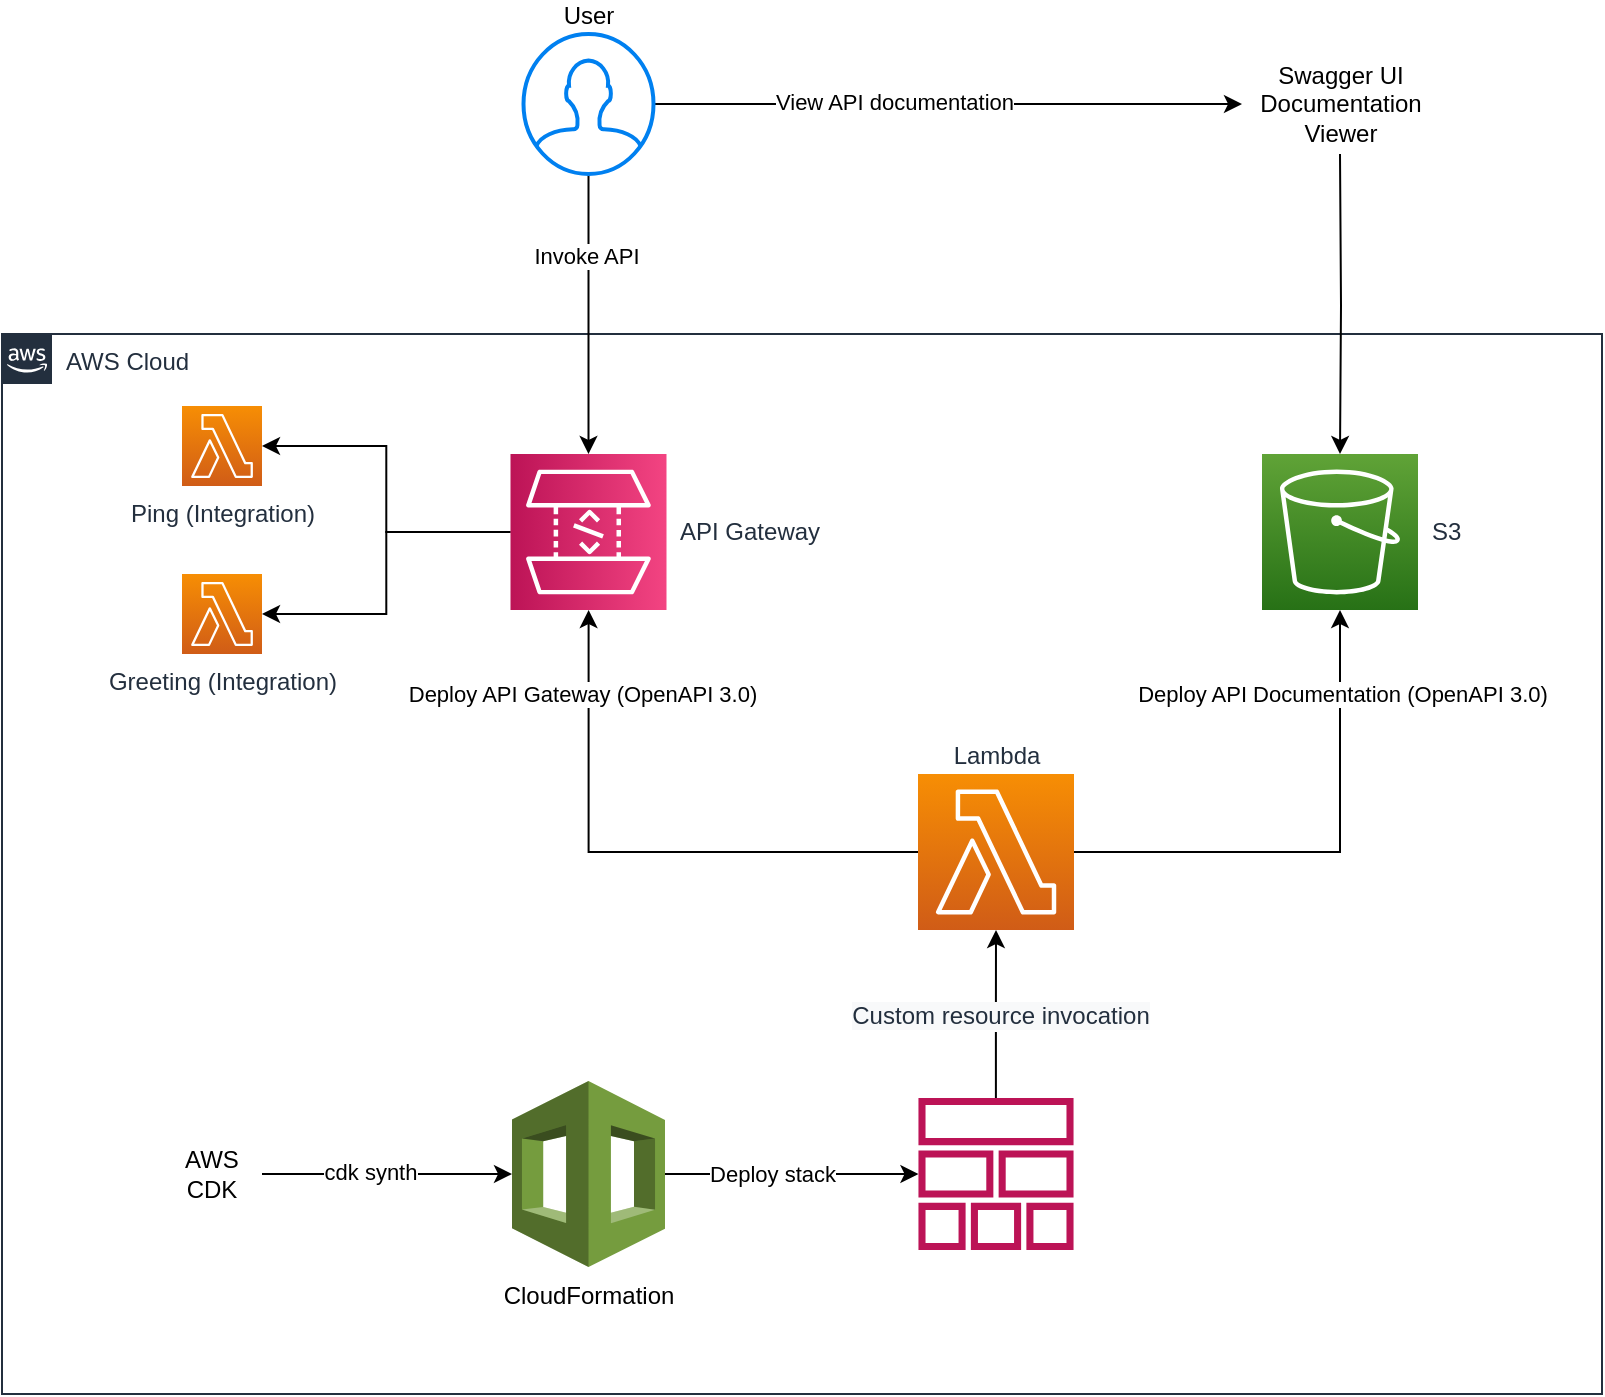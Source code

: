 <mxfile version="14.6.13" type="device"><diagram id="Co_pXYWGFffvlBRQoV7d" name="Page-1"><mxGraphModel dx="946" dy="1784" grid="1" gridSize="10" guides="1" tooltips="1" connect="1" arrows="1" fold="1" page="1" pageScale="1" pageWidth="827" pageHeight="1169" math="0" shadow="0"><root><mxCell id="0"/><mxCell id="1" parent="0"/><mxCell id="6zrXUbi3IORqekBzIGn4-1" value="AWS Cloud" style="points=[[0,0],[0.25,0],[0.5,0],[0.75,0],[1,0],[1,0.25],[1,0.5],[1,0.75],[1,1],[0.75,1],[0.5,1],[0.25,1],[0,1],[0,0.75],[0,0.5],[0,0.25]];outlineConnect=0;gradientColor=none;html=1;whiteSpace=wrap;fontSize=12;fontStyle=0;shape=mxgraph.aws4.group;grIcon=mxgraph.aws4.group_aws_cloud_alt;strokeColor=#232F3E;fillColor=none;verticalAlign=top;align=left;spacingLeft=30;fontColor=#232F3E;dashed=0;" parent="1" vertex="1"><mxGeometry x="30" y="160" width="800" height="530" as="geometry"/></mxCell><mxCell id="6zrXUbi3IORqekBzIGn4-10" style="edgeStyle=orthogonalEdgeStyle;rounded=0;orthogonalLoop=1;jettySize=auto;html=1;" parent="1" source="J1idSlXkX1z5kgsU-x7L-2" target="6zrXUbi3IORqekBzIGn4-3" edge="1"><mxGeometry relative="1" as="geometry"><mxPoint x="160" y="580" as="sourcePoint"/></mxGeometry></mxCell><mxCell id="6zrXUbi3IORqekBzIGn4-19" value="cdk synth" style="edgeLabel;html=1;align=center;verticalAlign=middle;resizable=0;points=[];" parent="6zrXUbi3IORqekBzIGn4-10" vertex="1" connectable="0"><mxGeometry x="-0.136" y="1" relative="1" as="geometry"><mxPoint as="offset"/></mxGeometry></mxCell><mxCell id="6zrXUbi3IORqekBzIGn4-11" style="edgeStyle=orthogonalEdgeStyle;rounded=0;orthogonalLoop=1;jettySize=auto;html=1;" parent="1" source="6zrXUbi3IORqekBzIGn4-3" target="6zrXUbi3IORqekBzIGn4-4" edge="1"><mxGeometry relative="1" as="geometry"/></mxCell><mxCell id="6zrXUbi3IORqekBzIGn4-20" value="Deploy stack" style="edgeLabel;html=1;align=center;verticalAlign=middle;resizable=0;points=[];" parent="6zrXUbi3IORqekBzIGn4-11" vertex="1" connectable="0"><mxGeometry x="-0.377" relative="1" as="geometry"><mxPoint x="14" as="offset"/></mxGeometry></mxCell><mxCell id="6zrXUbi3IORqekBzIGn4-3" value="CloudFormation" style="outlineConnect=0;dashed=0;verticalLabelPosition=bottom;verticalAlign=top;align=center;html=1;shape=mxgraph.aws3.cloudformation;fillColor=#759C3E;gradientColor=none;" parent="1" vertex="1"><mxGeometry x="285" y="533.5" width="76.5" height="93" as="geometry"/></mxCell><mxCell id="6zrXUbi3IORqekBzIGn4-12" style="edgeStyle=orthogonalEdgeStyle;rounded=0;orthogonalLoop=1;jettySize=auto;html=1;" parent="1" source="6zrXUbi3IORqekBzIGn4-4" target="6zrXUbi3IORqekBzIGn4-5" edge="1"><mxGeometry relative="1" as="geometry"/></mxCell><mxCell id="6zrXUbi3IORqekBzIGn4-21" value="&lt;span style=&quot;color: rgb(35 , 47 , 62) ; font-size: 12px ; background-color: rgb(248 , 249 , 250)&quot;&gt;Custom resource invocation&lt;/span&gt;" style="edgeLabel;html=1;align=center;verticalAlign=middle;resizable=0;points=[];" parent="6zrXUbi3IORqekBzIGn4-12" vertex="1" connectable="0"><mxGeometry x="-0.024" y="-2" relative="1" as="geometry"><mxPoint as="offset"/></mxGeometry></mxCell><mxCell id="6zrXUbi3IORqekBzIGn4-4" value="" style="outlineConnect=0;fontColor=#232F3E;gradientColor=none;fillColor=#BC1356;strokeColor=none;dashed=0;verticalLabelPosition=bottom;verticalAlign=top;align=center;html=1;fontSize=12;fontStyle=0;aspect=fixed;pointerEvents=1;shape=mxgraph.aws4.stack;" parent="1" vertex="1"><mxGeometry x="488" y="542" width="78" height="76" as="geometry"/></mxCell><mxCell id="6zrXUbi3IORqekBzIGn4-13" style="edgeStyle=orthogonalEdgeStyle;rounded=0;orthogonalLoop=1;jettySize=auto;html=1;" parent="1" source="6zrXUbi3IORqekBzIGn4-5" target="6zrXUbi3IORqekBzIGn4-6" edge="1"><mxGeometry relative="1" as="geometry"/></mxCell><mxCell id="6zrXUbi3IORqekBzIGn4-22" value="Deploy API Gateway (OpenAPI 3.0)" style="edgeLabel;html=1;align=center;verticalAlign=middle;resizable=0;points=[];" parent="6zrXUbi3IORqekBzIGn4-13" vertex="1" connectable="0"><mxGeometry x="-0.153" y="-3" relative="1" as="geometry"><mxPoint x="-47" y="-76" as="offset"/></mxGeometry></mxCell><mxCell id="6zrXUbi3IORqekBzIGn4-14" style="edgeStyle=orthogonalEdgeStyle;rounded=0;orthogonalLoop=1;jettySize=auto;html=1;" parent="1" source="6zrXUbi3IORqekBzIGn4-5" target="6zrXUbi3IORqekBzIGn4-7" edge="1"><mxGeometry relative="1" as="geometry"/></mxCell><mxCell id="6zrXUbi3IORqekBzIGn4-23" value="Deploy API Documentation (OpenAPI 3.0)" style="edgeLabel;html=1;align=center;verticalAlign=middle;resizable=0;points=[];" parent="6zrXUbi3IORqekBzIGn4-14" vertex="1" connectable="0"><mxGeometry x="0.669" y="-1" relative="1" as="geometry"><mxPoint as="offset"/></mxGeometry></mxCell><mxCell id="6zrXUbi3IORqekBzIGn4-5" value="Lambda" style="points=[[0,0,0],[0.25,0,0],[0.5,0,0],[0.75,0,0],[1,0,0],[0,1,0],[0.25,1,0],[0.5,1,0],[0.75,1,0],[1,1,0],[0,0.25,0],[0,0.5,0],[0,0.75,0],[1,0.25,0],[1,0.5,0],[1,0.75,0]];outlineConnect=0;fontColor=#232F3E;gradientColor=#F78E04;gradientDirection=north;fillColor=#D05C17;strokeColor=#ffffff;dashed=0;verticalLabelPosition=top;verticalAlign=bottom;align=center;html=1;fontSize=12;fontStyle=0;aspect=fixed;shape=mxgraph.aws4.resourceIcon;resIcon=mxgraph.aws4.lambda;labelPosition=center;" parent="1" vertex="1"><mxGeometry x="488" y="380" width="78" height="78" as="geometry"/></mxCell><mxCell id="6zrXUbi3IORqekBzIGn4-28" style="edgeStyle=orthogonalEdgeStyle;rounded=0;orthogonalLoop=1;jettySize=auto;html=1;entryX=1;entryY=0.5;entryDx=0;entryDy=0;entryPerimeter=0;" parent="1" source="6zrXUbi3IORqekBzIGn4-6" target="6zrXUbi3IORqekBzIGn4-26" edge="1"><mxGeometry relative="1" as="geometry"/></mxCell><mxCell id="6zrXUbi3IORqekBzIGn4-29" style="edgeStyle=orthogonalEdgeStyle;rounded=0;orthogonalLoop=1;jettySize=auto;html=1;" parent="1" source="6zrXUbi3IORqekBzIGn4-6" target="6zrXUbi3IORqekBzIGn4-27" edge="1"><mxGeometry relative="1" as="geometry"/></mxCell><mxCell id="6zrXUbi3IORqekBzIGn4-6" value="API Gateway" style="points=[[0,0,0],[0.25,0,0],[0.5,0,0],[0.75,0,0],[1,0,0],[0,1,0],[0.25,1,0],[0.5,1,0],[0.75,1,0],[1,1,0],[0,0.25,0],[0,0.5,0],[0,0.75,0],[1,0.25,0],[1,0.5,0],[1,0.75,0]];outlineConnect=0;fontColor=#232F3E;gradientColor=#F34482;gradientDirection=north;fillColor=#BC1356;strokeColor=#ffffff;dashed=0;verticalLabelPosition=middle;verticalAlign=middle;align=left;html=1;fontSize=12;fontStyle=0;aspect=fixed;shape=mxgraph.aws4.resourceIcon;resIcon=mxgraph.aws4.api_gateway;labelPosition=right;direction=south;spacingRight=0;spacingLeft=5;" parent="1" vertex="1"><mxGeometry x="284.25" y="220" width="78" height="78" as="geometry"/></mxCell><mxCell id="6zrXUbi3IORqekBzIGn4-7" value="S3" style="points=[[0,0,0],[0.25,0,0],[0.5,0,0],[0.75,0,0],[1,0,0],[0,1,0],[0.25,1,0],[0.5,1,0],[0.75,1,0],[1,1,0],[0,0.25,0],[0,0.5,0],[0,0.75,0],[1,0.25,0],[1,0.5,0],[1,0.75,0]];outlineConnect=0;fontColor=#232F3E;gradientColor=#60A337;gradientDirection=north;fillColor=#277116;strokeColor=#ffffff;dashed=0;verticalLabelPosition=middle;verticalAlign=middle;align=left;html=1;fontSize=12;fontStyle=0;aspect=fixed;shape=mxgraph.aws4.resourceIcon;resIcon=mxgraph.aws4.s3;labelPosition=right;spacingLeft=5;" parent="1" vertex="1"><mxGeometry x="660" y="220" width="78" height="78" as="geometry"/></mxCell><mxCell id="6zrXUbi3IORqekBzIGn4-18" style="edgeStyle=orthogonalEdgeStyle;rounded=0;orthogonalLoop=1;jettySize=auto;html=1;" parent="1" target="6zrXUbi3IORqekBzIGn4-7" edge="1"><mxGeometry relative="1" as="geometry"><mxPoint x="699" y="70" as="sourcePoint"/></mxGeometry></mxCell><mxCell id="6zrXUbi3IORqekBzIGn4-15" style="edgeStyle=orthogonalEdgeStyle;rounded=0;orthogonalLoop=1;jettySize=auto;html=1;" parent="1" source="6zrXUbi3IORqekBzIGn4-9" target="6zrXUbi3IORqekBzIGn4-6" edge="1"><mxGeometry relative="1" as="geometry"/></mxCell><mxCell id="6zrXUbi3IORqekBzIGn4-24" value="Invoke API" style="edgeLabel;html=1;align=center;verticalAlign=middle;resizable=0;points=[];" parent="6zrXUbi3IORqekBzIGn4-15" vertex="1" connectable="0"><mxGeometry x="-0.414" y="-2" relative="1" as="geometry"><mxPoint as="offset"/></mxGeometry></mxCell><mxCell id="6zrXUbi3IORqekBzIGn4-17" style="edgeStyle=orthogonalEdgeStyle;rounded=0;orthogonalLoop=1;jettySize=auto;html=1;" parent="1" source="6zrXUbi3IORqekBzIGn4-9" edge="1"><mxGeometry relative="1" as="geometry"><mxPoint x="650" y="45" as="targetPoint"/></mxGeometry></mxCell><mxCell id="6zrXUbi3IORqekBzIGn4-25" value="View API documentation" style="edgeLabel;html=1;align=center;verticalAlign=middle;resizable=0;points=[];" parent="6zrXUbi3IORqekBzIGn4-17" vertex="1" connectable="0"><mxGeometry x="-0.187" y="-4" relative="1" as="geometry"><mxPoint y="-5" as="offset"/></mxGeometry></mxCell><mxCell id="6zrXUbi3IORqekBzIGn4-9" value="User" style="html=1;verticalLabelPosition=top;align=center;labelBackgroundColor=#ffffff;verticalAlign=bottom;strokeWidth=2;strokeColor=#0080F0;shadow=0;dashed=0;shape=mxgraph.ios7.icons.user;labelPosition=center;" parent="1" vertex="1"><mxGeometry x="290.75" y="10" width="65" height="70" as="geometry"/></mxCell><mxCell id="6zrXUbi3IORqekBzIGn4-26" value="Ping (Integration)" style="points=[[0,0,0],[0.25,0,0],[0.5,0,0],[0.75,0,0],[1,0,0],[0,1,0],[0.25,1,0],[0.5,1,0],[0.75,1,0],[1,1,0],[0,0.25,0],[0,0.5,0],[0,0.75,0],[1,0.25,0],[1,0.5,0],[1,0.75,0]];outlineConnect=0;fontColor=#232F3E;gradientColor=#F78E04;gradientDirection=north;fillColor=#D05C17;strokeColor=#ffffff;dashed=0;verticalLabelPosition=bottom;verticalAlign=top;align=center;html=1;fontSize=12;fontStyle=0;aspect=fixed;shape=mxgraph.aws4.resourceIcon;resIcon=mxgraph.aws4.lambda;labelPosition=center;" parent="1" vertex="1"><mxGeometry x="120" y="196" width="40" height="40" as="geometry"/></mxCell><mxCell id="6zrXUbi3IORqekBzIGn4-27" value="Greeting (Integration)" style="points=[[0,0,0],[0.25,0,0],[0.5,0,0],[0.75,0,0],[1,0,0],[0,1,0],[0.25,1,0],[0.5,1,0],[0.75,1,0],[1,1,0],[0,0.25,0],[0,0.5,0],[0,0.75,0],[1,0.25,0],[1,0.5,0],[1,0.75,0]];outlineConnect=0;fontColor=#232F3E;gradientColor=#F78E04;gradientDirection=north;fillColor=#D05C17;strokeColor=#ffffff;dashed=0;verticalLabelPosition=bottom;verticalAlign=top;align=center;html=1;fontSize=12;fontStyle=0;aspect=fixed;shape=mxgraph.aws4.resourceIcon;resIcon=mxgraph.aws4.lambda;labelPosition=center;" parent="1" vertex="1"><mxGeometry x="120" y="280" width="40" height="40" as="geometry"/></mxCell><mxCell id="J1idSlXkX1z5kgsU-x7L-1" value="Swagger UI Documentation Viewer" style="text;html=1;strokeColor=none;fillColor=none;align=center;verticalAlign=middle;whiteSpace=wrap;rounded=0;" vertex="1" parent="1"><mxGeometry x="668.5" y="35" width="61" height="20" as="geometry"/></mxCell><mxCell id="J1idSlXkX1z5kgsU-x7L-2" value="AWS CDK" style="text;html=1;strokeColor=none;fillColor=none;align=center;verticalAlign=middle;whiteSpace=wrap;rounded=0;" vertex="1" parent="1"><mxGeometry x="110" y="560" width="50" height="40" as="geometry"/></mxCell></root></mxGraphModel></diagram></mxfile>